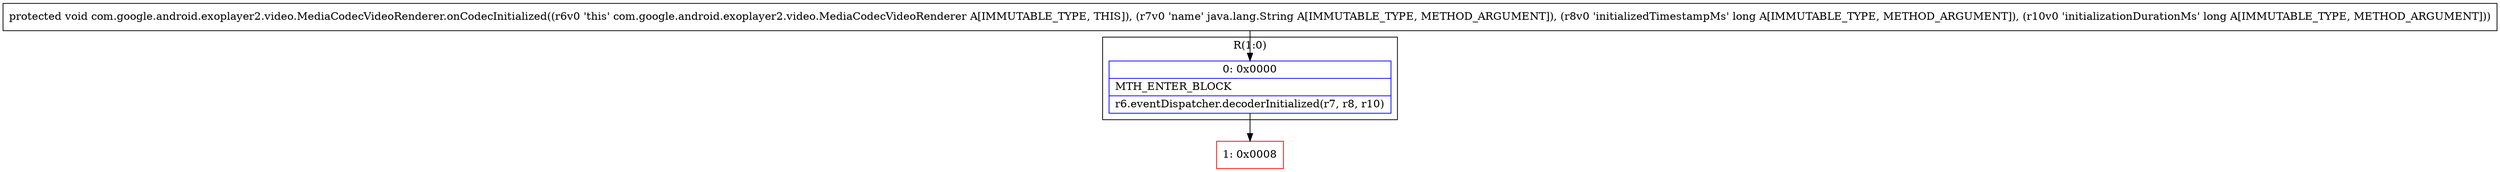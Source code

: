 digraph "CFG forcom.google.android.exoplayer2.video.MediaCodecVideoRenderer.onCodecInitialized(Ljava\/lang\/String;JJ)V" {
subgraph cluster_Region_1853113458 {
label = "R(1:0)";
node [shape=record,color=blue];
Node_0 [shape=record,label="{0\:\ 0x0000|MTH_ENTER_BLOCK\l|r6.eventDispatcher.decoderInitialized(r7, r8, r10)\l}"];
}
Node_1 [shape=record,color=red,label="{1\:\ 0x0008}"];
MethodNode[shape=record,label="{protected void com.google.android.exoplayer2.video.MediaCodecVideoRenderer.onCodecInitialized((r6v0 'this' com.google.android.exoplayer2.video.MediaCodecVideoRenderer A[IMMUTABLE_TYPE, THIS]), (r7v0 'name' java.lang.String A[IMMUTABLE_TYPE, METHOD_ARGUMENT]), (r8v0 'initializedTimestampMs' long A[IMMUTABLE_TYPE, METHOD_ARGUMENT]), (r10v0 'initializationDurationMs' long A[IMMUTABLE_TYPE, METHOD_ARGUMENT])) }"];
MethodNode -> Node_0;
Node_0 -> Node_1;
}

